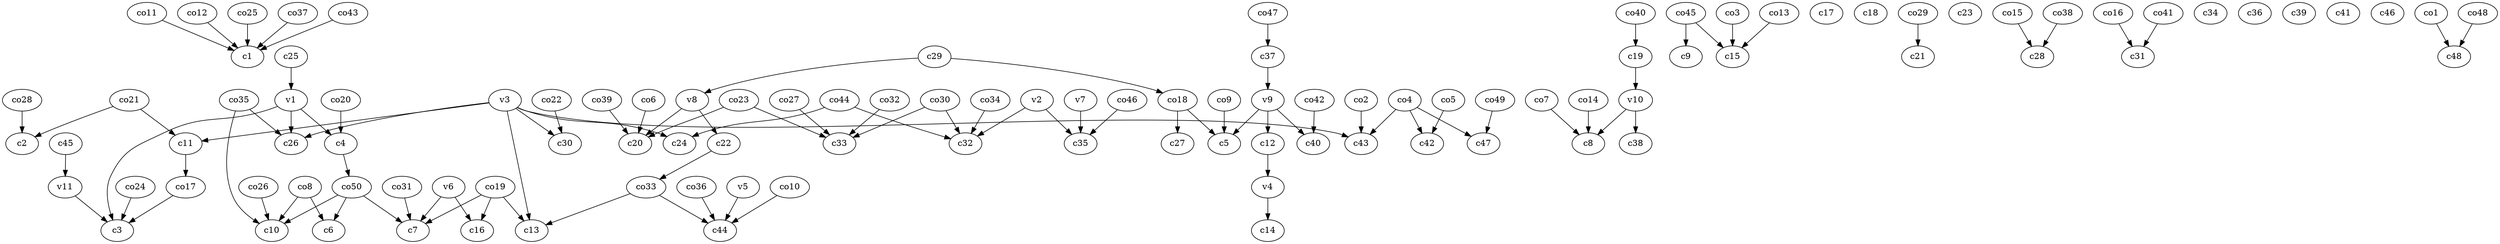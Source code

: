 strict digraph  {
c1;
c2;
c3;
c4;
c5;
c6;
c7;
c8;
c9;
c10;
c11;
c12;
c13;
c14;
c15;
c16;
c17;
c18;
c19;
c20;
c21;
c22;
c23;
c24;
c25;
c26;
c27;
c28;
c29;
c30;
c31;
c32;
c33;
c34;
c35;
c36;
c37;
c38;
c39;
c40;
c41;
c42;
c43;
c44;
c45;
c46;
c47;
c48;
v1;
v2;
v3;
v4;
v5;
v6;
v7;
v8;
v9;
v10;
v11;
co1;
co2;
co3;
co4;
co5;
co6;
co7;
co8;
co9;
co10;
co11;
co12;
co13;
co14;
co15;
co16;
co17;
co18;
co19;
co20;
co21;
co22;
co23;
co24;
co25;
co26;
co27;
co28;
co29;
co30;
co31;
co32;
co33;
co34;
co35;
co36;
co37;
co38;
co39;
co40;
co41;
co42;
co43;
co44;
co45;
co46;
co47;
co48;
co49;
co50;
c4 -> co50  [weight=1];
c11 -> co17  [weight=1];
c12 -> v4  [weight=1];
c19 -> v10  [weight=1];
c22 -> co33  [weight=1];
c25 -> v1  [weight=1];
c29 -> v8  [weight=1];
c29 -> co18  [weight=1];
c37 -> v9  [weight=1];
c45 -> v11  [weight=1];
v1 -> c3  [weight=1];
v1 -> c4  [weight=1];
v1 -> c26  [weight=1];
v2 -> c35  [weight=1];
v2 -> c32  [weight=1];
v3 -> c13  [weight=1];
v3 -> c30  [weight=1];
v3 -> c26  [weight=1];
v3 -> c24  [weight=1];
v3 -> c43  [weight=1];
v3 -> c11  [weight=1];
v4 -> c14  [weight=1];
v5 -> c44  [weight=1];
v6 -> c7  [weight=1];
v6 -> c16  [weight=1];
v7 -> c35  [weight=1];
v8 -> c22  [weight=1];
v8 -> c20  [weight=1];
v9 -> c5  [weight=1];
v9 -> c12  [weight=1];
v9 -> c40  [weight=1];
v10 -> c38  [weight=1];
v10 -> c8  [weight=1];
v11 -> c3  [weight=1];
co1 -> c48  [weight=1];
co2 -> c43  [weight=1];
co3 -> c15  [weight=1];
co4 -> c47  [weight=1];
co4 -> c43  [weight=1];
co4 -> c42  [weight=1];
co5 -> c42  [weight=1];
co6 -> c20  [weight=1];
co7 -> c8  [weight=1];
co8 -> c6  [weight=1];
co8 -> c10  [weight=1];
co9 -> c5  [weight=1];
co10 -> c44  [weight=1];
co11 -> c1  [weight=1];
co12 -> c1  [weight=1];
co13 -> c15  [weight=1];
co14 -> c8  [weight=1];
co15 -> c28  [weight=1];
co16 -> c31  [weight=1];
co17 -> c3  [weight=1];
co18 -> c5  [weight=1];
co18 -> c27  [weight=1];
co19 -> c13  [weight=1];
co19 -> c7  [weight=1];
co19 -> c16  [weight=1];
co20 -> c4  [weight=1];
co21 -> c11  [weight=1];
co21 -> c2  [weight=1];
co22 -> c30  [weight=1];
co23 -> c20  [weight=1];
co23 -> c33  [weight=1];
co24 -> c3  [weight=1];
co25 -> c1  [weight=1];
co26 -> c10  [weight=1];
co27 -> c33  [weight=1];
co28 -> c2  [weight=1];
co29 -> c21  [weight=1];
co30 -> c33  [weight=1];
co30 -> c32  [weight=1];
co31 -> c7  [weight=1];
co32 -> c33  [weight=1];
co33 -> c44  [weight=1];
co33 -> c13  [weight=1];
co34 -> c32  [weight=1];
co35 -> c10  [weight=1];
co35 -> c26  [weight=1];
co36 -> c44  [weight=1];
co37 -> c1  [weight=1];
co38 -> c28  [weight=1];
co39 -> c20  [weight=1];
co40 -> c19  [weight=1];
co41 -> c31  [weight=1];
co42 -> c40  [weight=1];
co43 -> c1  [weight=1];
co44 -> c24  [weight=1];
co44 -> c32  [weight=1];
co45 -> c15  [weight=1];
co45 -> c9  [weight=1];
co46 -> c35  [weight=1];
co47 -> c37  [weight=1];
co48 -> c48  [weight=1];
co49 -> c47  [weight=1];
co50 -> c10  [weight=1];
co50 -> c6  [weight=1];
co50 -> c7  [weight=1];
}
